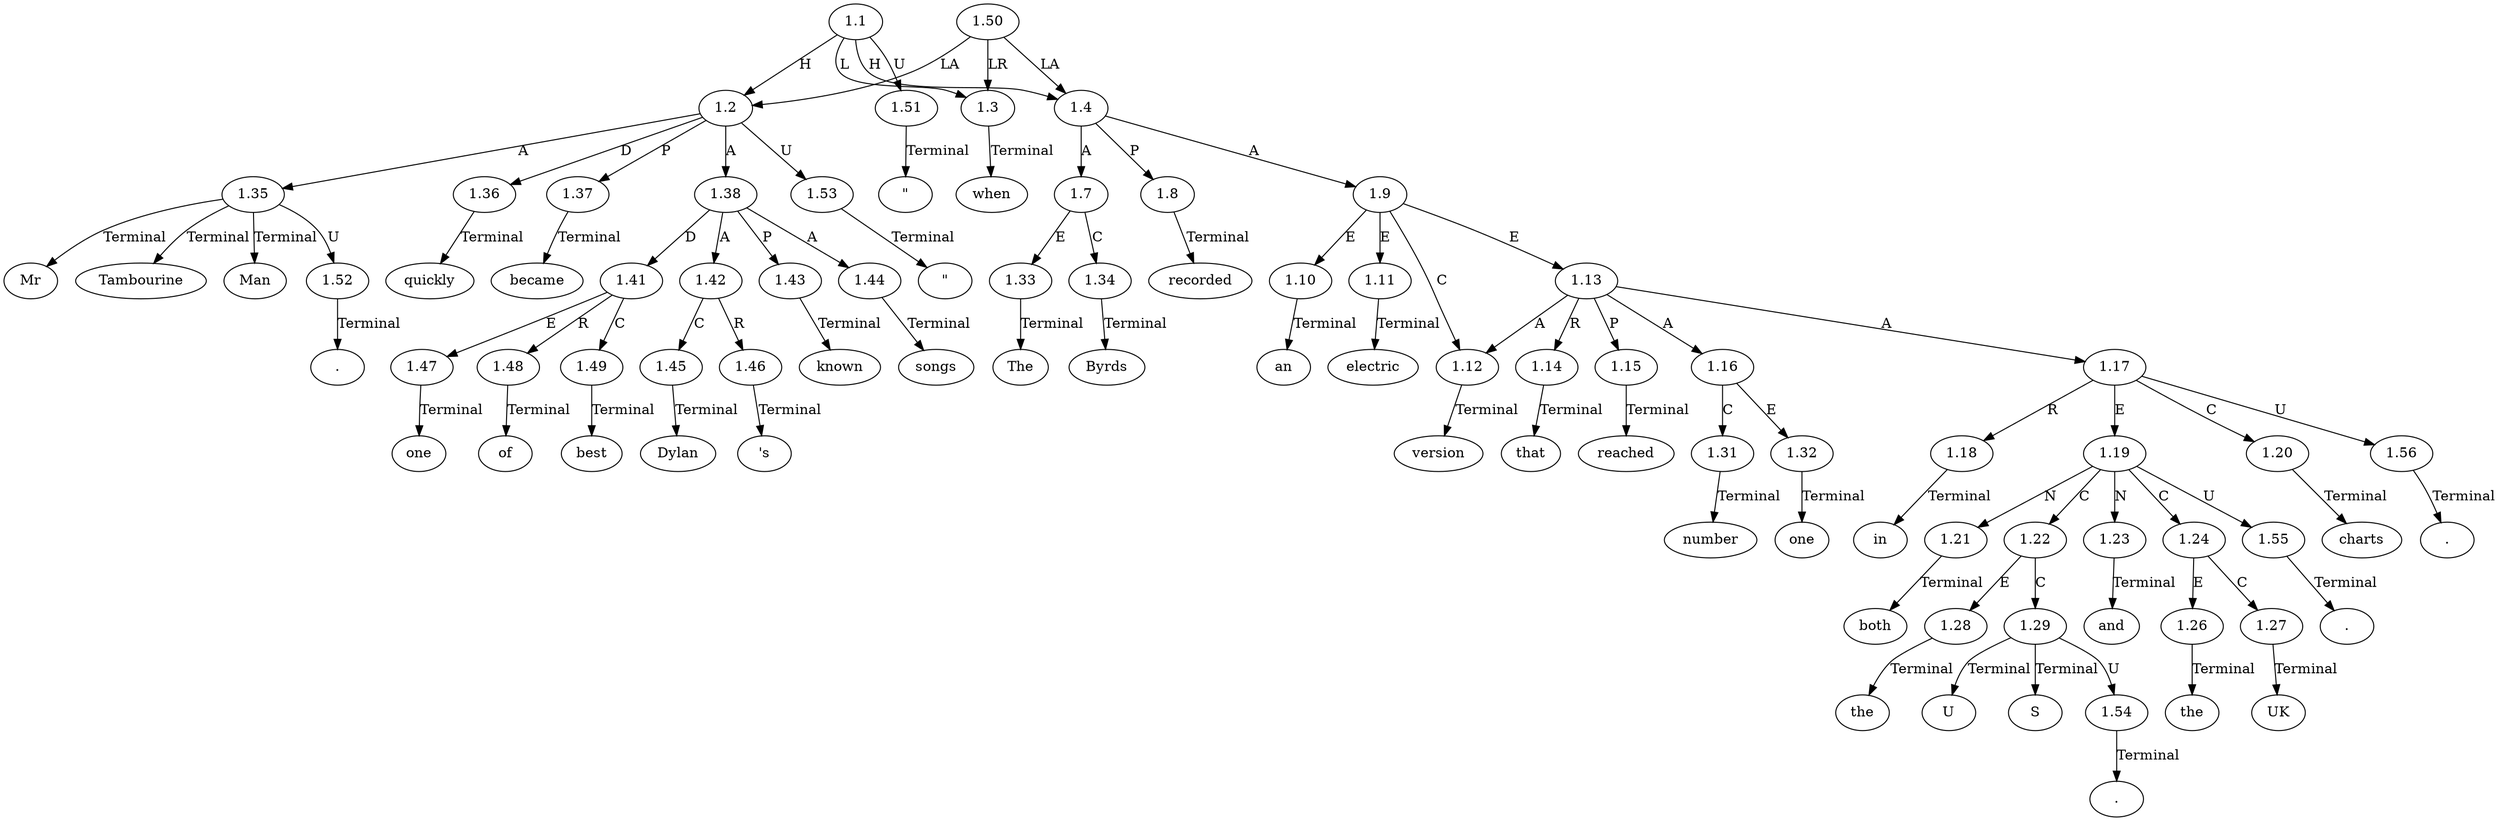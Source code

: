 // Graph
digraph {
	0.1 [label="\"" ordering=out]
	0.10 [label=of ordering=out]
	0.11 [label=Dylan ordering=out]
	0.12 [label="'s" ordering=out]
	0.13 [label=best ordering=out]
	0.14 [label=known ordering=out]
	0.15 [label=songs ordering=out]
	0.16 [label=when ordering=out]
	0.17 [label=The ordering=out]
	0.18 [label=Byrds ordering=out]
	0.19 [label=recorded ordering=out]
	0.2 [label=Mr ordering=out]
	0.20 [label=an ordering=out]
	0.21 [label=electric ordering=out]
	0.22 [label=version ordering=out]
	0.23 [label=that ordering=out]
	0.24 [label=reached ordering=out]
	0.25 [label=number ordering=out]
	0.26 [label=one ordering=out]
	0.27 [label=in ordering=out]
	0.28 [label=both ordering=out]
	0.29 [label=the ordering=out]
	0.3 [label="." ordering=out]
	0.30 [label=U ordering=out]
	0.31 [label="." ordering=out]
	0.32 [label=S ordering=out]
	0.33 [label="." ordering=out]
	0.34 [label=and ordering=out]
	0.35 [label=the ordering=out]
	0.36 [label=UK ordering=out]
	0.37 [label=charts ordering=out]
	0.38 [label="." ordering=out]
	0.4 [label=Tambourine ordering=out]
	0.5 [label=Man ordering=out]
	0.6 [label="\"" ordering=out]
	0.7 [label=quickly ordering=out]
	0.8 [label=became ordering=out]
	0.9 [label=one ordering=out]
	1.1 [label=1.1 ordering=out]
	1.2 [label=1.2 ordering=out]
	1.3 [label=1.3 ordering=out]
	1.4 [label=1.4 ordering=out]
	1.7 [label=1.7 ordering=out]
	1.8 [label=1.8 ordering=out]
	1.9 [label=1.9 ordering=out]
	1.10 [label=1.10 ordering=out]
	1.11 [label=1.11 ordering=out]
	1.12 [label=1.12 ordering=out]
	1.13 [label=1.13 ordering=out]
	1.14 [label=1.14 ordering=out]
	1.15 [label=1.15 ordering=out]
	1.16 [label=1.16 ordering=out]
	1.17 [label=1.17 ordering=out]
	1.18 [label=1.18 ordering=out]
	1.19 [label=1.19 ordering=out]
	1.20 [label=1.20 ordering=out]
	1.21 [label=1.21 ordering=out]
	1.22 [label=1.22 ordering=out]
	1.23 [label=1.23 ordering=out]
	1.24 [label=1.24 ordering=out]
	1.26 [label=1.26 ordering=out]
	1.27 [label=1.27 ordering=out]
	1.28 [label=1.28 ordering=out]
	1.29 [label=1.29 ordering=out]
	1.31 [label=1.31 ordering=out]
	1.32 [label=1.32 ordering=out]
	1.33 [label=1.33 ordering=out]
	1.34 [label=1.34 ordering=out]
	1.35 [label=1.35 ordering=out]
	1.36 [label=1.36 ordering=out]
	1.37 [label=1.37 ordering=out]
	1.38 [label=1.38 ordering=out]
	1.41 [label=1.41 ordering=out]
	1.42 [label=1.42 ordering=out]
	1.43 [label=1.43 ordering=out]
	1.44 [label=1.44 ordering=out]
	1.45 [label=1.45 ordering=out]
	1.46 [label=1.46 ordering=out]
	1.47 [label=1.47 ordering=out]
	1.48 [label=1.48 ordering=out]
	1.49 [label=1.49 ordering=out]
	1.50 [label=1.50 ordering=out]
	1.51 [label=1.51 ordering=out]
	1.52 [label=1.52 ordering=out]
	1.53 [label=1.53 ordering=out]
	1.54 [label=1.54 ordering=out]
	1.55 [label=1.55 ordering=out]
	1.56 [label=1.56 ordering=out]
	1.1 -> 1.2 [label=H ordering=out]
	1.1 -> 1.3 [label=L ordering=out]
	1.1 -> 1.4 [label=H ordering=out]
	1.1 -> 1.51 [label=U ordering=out]
	1.2 -> 1.35 [label=A ordering=out]
	1.2 -> 1.36 [label=D ordering=out]
	1.2 -> 1.37 [label=P ordering=out]
	1.2 -> 1.38 [label=A ordering=out]
	1.2 -> 1.53 [label=U ordering=out]
	1.3 -> 0.16 [label=Terminal ordering=out]
	1.4 -> 1.7 [label=A ordering=out]
	1.4 -> 1.8 [label=P ordering=out]
	1.4 -> 1.9 [label=A ordering=out]
	1.7 -> 1.33 [label=E ordering=out]
	1.7 -> 1.34 [label=C ordering=out]
	1.8 -> 0.19 [label=Terminal ordering=out]
	1.9 -> 1.10 [label=E ordering=out]
	1.9 -> 1.11 [label=E ordering=out]
	1.9 -> 1.12 [label=C ordering=out]
	1.9 -> 1.13 [label=E ordering=out]
	1.10 -> 0.20 [label=Terminal ordering=out]
	1.11 -> 0.21 [label=Terminal ordering=out]
	1.12 -> 0.22 [label=Terminal ordering=out]
	1.13 -> 1.12 [label=A ordering=out]
	1.13 -> 1.14 [label=R ordering=out]
	1.13 -> 1.15 [label=P ordering=out]
	1.13 -> 1.16 [label=A ordering=out]
	1.13 -> 1.17 [label=A ordering=out]
	1.14 -> 0.23 [label=Terminal ordering=out]
	1.15 -> 0.24 [label=Terminal ordering=out]
	1.16 -> 1.31 [label=C ordering=out]
	1.16 -> 1.32 [label=E ordering=out]
	1.17 -> 1.18 [label=R ordering=out]
	1.17 -> 1.19 [label=E ordering=out]
	1.17 -> 1.20 [label=C ordering=out]
	1.17 -> 1.56 [label=U ordering=out]
	1.18 -> 0.27 [label=Terminal ordering=out]
	1.19 -> 1.21 [label=N ordering=out]
	1.19 -> 1.22 [label=C ordering=out]
	1.19 -> 1.23 [label=N ordering=out]
	1.19 -> 1.24 [label=C ordering=out]
	1.19 -> 1.55 [label=U ordering=out]
	1.20 -> 0.37 [label=Terminal ordering=out]
	1.21 -> 0.28 [label=Terminal ordering=out]
	1.22 -> 1.28 [label=E ordering=out]
	1.22 -> 1.29 [label=C ordering=out]
	1.23 -> 0.34 [label=Terminal ordering=out]
	1.24 -> 1.26 [label=E ordering=out]
	1.24 -> 1.27 [label=C ordering=out]
	1.26 -> 0.35 [label=Terminal ordering=out]
	1.27 -> 0.36 [label=Terminal ordering=out]
	1.28 -> 0.29 [label=Terminal ordering=out]
	1.29 -> 0.30 [label=Terminal ordering=out]
	1.29 -> 0.32 [label=Terminal ordering=out]
	1.29 -> 1.54 [label=U ordering=out]
	1.31 -> 0.25 [label=Terminal ordering=out]
	1.32 -> 0.26 [label=Terminal ordering=out]
	1.33 -> 0.17 [label=Terminal ordering=out]
	1.34 -> 0.18 [label=Terminal ordering=out]
	1.35 -> 0.2 [label=Terminal ordering=out]
	1.35 -> 0.4 [label=Terminal ordering=out]
	1.35 -> 0.5 [label=Terminal ordering=out]
	1.35 -> 1.52 [label=U ordering=out]
	1.36 -> 0.7 [label=Terminal ordering=out]
	1.37 -> 0.8 [label=Terminal ordering=out]
	1.38 -> 1.41 [label=D ordering=out]
	1.38 -> 1.42 [label=A ordering=out]
	1.38 -> 1.43 [label=P ordering=out]
	1.38 -> 1.44 [label=A ordering=out]
	1.41 -> 1.47 [label=E ordering=out]
	1.41 -> 1.48 [label=R ordering=out]
	1.41 -> 1.49 [label=C ordering=out]
	1.42 -> 1.45 [label=C ordering=out]
	1.42 -> 1.46 [label=R ordering=out]
	1.43 -> 0.14 [label=Terminal ordering=out]
	1.44 -> 0.15 [label=Terminal ordering=out]
	1.45 -> 0.11 [label=Terminal ordering=out]
	1.46 -> 0.12 [label=Terminal ordering=out]
	1.47 -> 0.9 [label=Terminal ordering=out]
	1.48 -> 0.10 [label=Terminal ordering=out]
	1.49 -> 0.13 [label=Terminal ordering=out]
	1.50 -> 1.2 [label=LA ordering=out]
	1.50 -> 1.3 [label=LR ordering=out]
	1.50 -> 1.4 [label=LA ordering=out]
	1.51 -> 0.1 [label=Terminal ordering=out]
	1.52 -> 0.3 [label=Terminal ordering=out]
	1.53 -> 0.6 [label=Terminal ordering=out]
	1.54 -> 0.31 [label=Terminal ordering=out]
	1.55 -> 0.33 [label=Terminal ordering=out]
	1.56 -> 0.38 [label=Terminal ordering=out]
}
